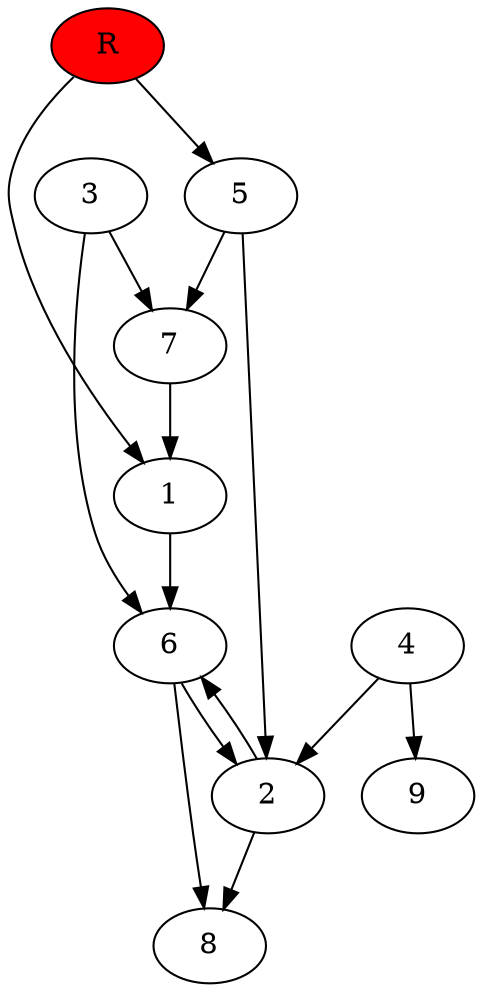 digraph prb22804 {
	1
	2
	3
	4
	5
	6
	7
	8
	R [fillcolor="#ff0000" style=filled]
	1 -> 6
	2 -> 6
	2 -> 8
	3 -> 6
	3 -> 7
	4 -> 2
	4 -> 9
	5 -> 2
	5 -> 7
	6 -> 2
	6 -> 8
	7 -> 1
	R -> 1
	R -> 5
}
